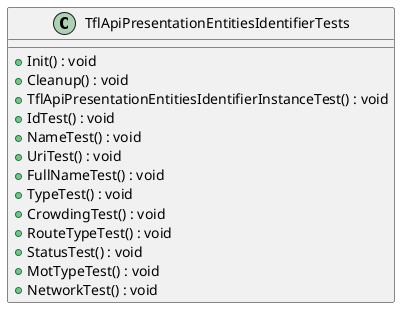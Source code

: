 @startuml
class TflApiPresentationEntitiesIdentifierTests {
    + Init() : void
    + Cleanup() : void
    + TflApiPresentationEntitiesIdentifierInstanceTest() : void
    + IdTest() : void
    + NameTest() : void
    + UriTest() : void
    + FullNameTest() : void
    + TypeTest() : void
    + CrowdingTest() : void
    + RouteTypeTest() : void
    + StatusTest() : void
    + MotTypeTest() : void
    + NetworkTest() : void
}
@enduml
